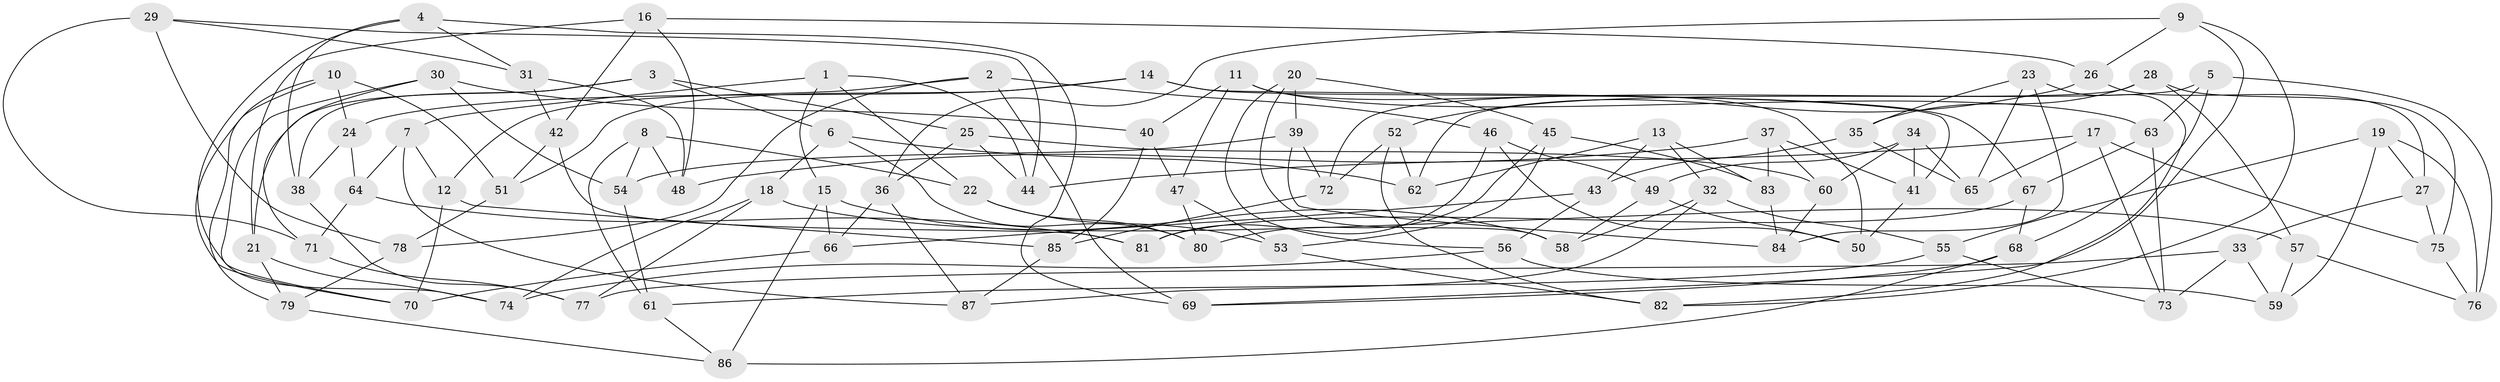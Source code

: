// Generated by graph-tools (version 1.1) at 2025/11/02/27/25 16:11:51]
// undirected, 87 vertices, 174 edges
graph export_dot {
graph [start="1"]
  node [color=gray90,style=filled];
  1;
  2;
  3;
  4;
  5;
  6;
  7;
  8;
  9;
  10;
  11;
  12;
  13;
  14;
  15;
  16;
  17;
  18;
  19;
  20;
  21;
  22;
  23;
  24;
  25;
  26;
  27;
  28;
  29;
  30;
  31;
  32;
  33;
  34;
  35;
  36;
  37;
  38;
  39;
  40;
  41;
  42;
  43;
  44;
  45;
  46;
  47;
  48;
  49;
  50;
  51;
  52;
  53;
  54;
  55;
  56;
  57;
  58;
  59;
  60;
  61;
  62;
  63;
  64;
  65;
  66;
  67;
  68;
  69;
  70;
  71;
  72;
  73;
  74;
  75;
  76;
  77;
  78;
  79;
  80;
  81;
  82;
  83;
  84;
  85;
  86;
  87;
  1 -- 15;
  1 -- 44;
  1 -- 7;
  1 -- 22;
  2 -- 78;
  2 -- 46;
  2 -- 12;
  2 -- 69;
  3 -- 38;
  3 -- 6;
  3 -- 25;
  3 -- 21;
  4 -- 31;
  4 -- 38;
  4 -- 74;
  4 -- 69;
  5 -- 63;
  5 -- 62;
  5 -- 68;
  5 -- 76;
  6 -- 62;
  6 -- 18;
  6 -- 80;
  7 -- 12;
  7 -- 87;
  7 -- 64;
  8 -- 48;
  8 -- 54;
  8 -- 22;
  8 -- 61;
  9 -- 82;
  9 -- 69;
  9 -- 36;
  9 -- 26;
  10 -- 24;
  10 -- 51;
  10 -- 70;
  10 -- 79;
  11 -- 40;
  11 -- 47;
  11 -- 50;
  11 -- 63;
  12 -- 70;
  12 -- 85;
  13 -- 83;
  13 -- 62;
  13 -- 43;
  13 -- 32;
  14 -- 41;
  14 -- 67;
  14 -- 51;
  14 -- 24;
  15 -- 58;
  15 -- 86;
  15 -- 66;
  16 -- 21;
  16 -- 26;
  16 -- 48;
  16 -- 42;
  17 -- 44;
  17 -- 65;
  17 -- 75;
  17 -- 73;
  18 -- 57;
  18 -- 77;
  18 -- 74;
  19 -- 76;
  19 -- 55;
  19 -- 27;
  19 -- 59;
  20 -- 45;
  20 -- 58;
  20 -- 56;
  20 -- 39;
  21 -- 74;
  21 -- 79;
  22 -- 53;
  22 -- 80;
  23 -- 35;
  23 -- 82;
  23 -- 84;
  23 -- 65;
  24 -- 64;
  24 -- 38;
  25 -- 60;
  25 -- 36;
  25 -- 44;
  26 -- 52;
  26 -- 27;
  27 -- 75;
  27 -- 33;
  28 -- 72;
  28 -- 75;
  28 -- 57;
  28 -- 35;
  29 -- 71;
  29 -- 78;
  29 -- 31;
  29 -- 44;
  30 -- 70;
  30 -- 54;
  30 -- 71;
  30 -- 40;
  31 -- 48;
  31 -- 42;
  32 -- 55;
  32 -- 87;
  32 -- 58;
  33 -- 73;
  33 -- 59;
  33 -- 77;
  34 -- 49;
  34 -- 41;
  34 -- 65;
  34 -- 60;
  35 -- 43;
  35 -- 65;
  36 -- 87;
  36 -- 66;
  37 -- 60;
  37 -- 48;
  37 -- 41;
  37 -- 83;
  38 -- 77;
  39 -- 54;
  39 -- 72;
  39 -- 84;
  40 -- 85;
  40 -- 47;
  41 -- 50;
  42 -- 51;
  42 -- 81;
  43 -- 66;
  43 -- 56;
  45 -- 83;
  45 -- 80;
  45 -- 53;
  46 -- 50;
  46 -- 49;
  46 -- 81;
  47 -- 80;
  47 -- 53;
  49 -- 58;
  49 -- 50;
  51 -- 78;
  52 -- 72;
  52 -- 82;
  52 -- 62;
  53 -- 82;
  54 -- 61;
  55 -- 73;
  55 -- 61;
  56 -- 59;
  56 -- 74;
  57 -- 59;
  57 -- 76;
  60 -- 84;
  61 -- 86;
  63 -- 67;
  63 -- 73;
  64 -- 81;
  64 -- 71;
  66 -- 70;
  67 -- 81;
  67 -- 68;
  68 -- 86;
  68 -- 69;
  71 -- 77;
  72 -- 85;
  75 -- 76;
  78 -- 79;
  79 -- 86;
  83 -- 84;
  85 -- 87;
}
